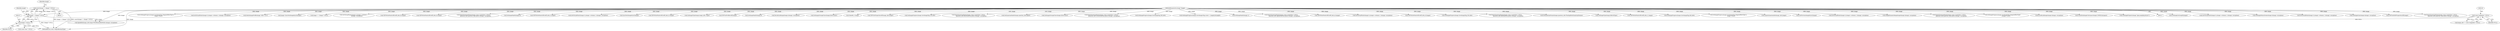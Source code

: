 digraph "0_ImageMagick6_3c53413eb544cc567309b4c86485eae43e956112@API" {
"1000153" [label="(Call,assert(image != (Image *) NULL))"];
"1000154" [label="(Call,image != (Image *) NULL)"];
"1000119" [label="(MethodParameterIn,Image *image)"];
"1000156" [label="(Call,(Image *) NULL)"];
"1000144" [label="(Call,(const ImageInfo *) NULL)"];
"1000337" [label="(Call,GetImageListLength(image))"];
"1002280" [label="(Call,GetVirtualPixels(image,0,y,image->columns,1,&image->exception))"];
"1000154" [label="(Call,image != (Image *) NULL)"];
"1000805" [label="(Call,SetImageMonochrome(image,&image->exception))"];
"1002794" [label="(Call,GetVirtualPixels(image,0,y,image->columns,1,&image->exception))"];
"1000767" [label="(Call,SetImageGray(image,&image->exception))"];
"1001950" [label="(Call,TIFFSetEXIFProperties(tiff,image))"];
"1000162" [label="(Identifier,image)"];
"1002044" [label="(Call,ExportQuantumPixels(image,(const CacheView *) NULL,\n                quantum_info,quantum_type,pixels,&image->exception))"];
"1000119" [label="(MethodParameterIn,Image *image)"];
"1002850" [label="(Call,SetImageProgress(image,SaveImageTag,(MagickOffsetType) y,\n                image->rows))"];
"1000142" [label="(Call,image_info != (const ImageInfo *) NULL)"];
"1002023" [label="(Call,GetVirtualPixels(image,0,y,image->columns,1,&image->exception))"];
"1000323" [label="(Call,DeleteImageProfile(image,\"tiff:37724\"))"];
"1002903" [label="(Call,image=SyncNextImageInList(image))"];
"1002936" [label="(MethodReturn,static MagickBooleanType)"];
"1000153" [label="(Call,assert(image != (Image *) NULL))"];
"1000156" [label="(Call,(Image *) NULL)"];
"1002908" [label="(Call,image == (Image *) NULL)"];
"1002369" [label="(Call,GetVirtualPixels(image,0,y,image->columns,1,\n                  &image->exception))"];
"1000155" [label="(Identifier,image)"];
"1002058" [label="(Call,TIFFWritePixels(tiff,&tiff_info,y,0,image))"];
"1002149" [label="(Call,TIFFWritePixels(tiff,&tiff_info,y,0,image))"];
"1002500" [label="(Call,ExportQuantumPixels(image,(const CacheView *) NULL,\n            quantum_info,quantum_type,pixels,&image->exception))"];
"1000411" [label="(Call,SetImageDepth(image,8))"];
"1002315" [label="(Call,TIFFWritePixels(tiff,&tiff_info,y,2,image))"];
"1002114" [label="(Call,GetVirtualPixels(image,0,y,image->columns,1,&image->exception))"];
"1002905" [label="(Call,SyncNextImageInList(image))"];
"1002404" [label="(Call,TIFFWritePixels(tiff,&tiff_info,y,3,image))"];
"1000355" [label="(Call,SetImageType(image,image_info->type))"];
"1001893" [label="(Call,TIFFSetProfiles(tiff,image))"];
"1000733" [label="(Call,SetImageDepth(image,8))"];
"1002875" [label="(Call,DecodeLabImage(image,&image->exception))"];
"1000406" [label="(Call,SetImageStorageClass(image,DirectClass))"];
"1000290" [label="(Call,(thandle_t) image)"];
"1001942" [label="(Call,TIFFSetProperties(tiff,image_info,image))"];
"1002170" [label="(Call,SetImageProgress(image,SaveImageTag,100,400))"];
"1002301" [label="(Call,ExportQuantumPixels(image,(const CacheView *) NULL,\n                quantum_info,BlueQuantum,pixels,&image->exception))"];
"1000846" [label="(Call,SetQuantumDepth(image,quantum_info,depth))"];
"1000728" [label="(Call,SetImageStorageClass(image,DirectClass))"];
"1002218" [label="(Call,ExportQuantumPixels(image,(const CacheView *) NULL,\n                quantum_info,GreenQuantum,pixels,&image->exception))"];
"1002336" [label="(Call,SetImageProgress(image,SaveImageTag,300,400))"];
"1002916" [label="(Call,SetImageProgress(image,SaveImagesTag,scene++,imageListLength))"];
"1000398" [label="(Call,SetImageDepth(image,1))"];
"1002390" [label="(Call,ExportQuantumPixels(image,(const CacheView *) NULL,\n                  quantum_info,AlphaQuantum,pixels,&image->exception))"];
"1002829" [label="(Call,TIFFWritePixels(tiff,&tiff_info,y,0,image))"];
"1002197" [label="(Call,GetVirtualPixels(image,0,y,image->columns,1,&image->exception))"];
"1002514" [label="(Call,TIFFWritePixels(tiff,&tiff_info,y,0,image))"];
"1000158" [label="(Identifier,NULL)"];
"1002253" [label="(Call,SetImageProgress(image,SaveImageTag,200,400))"];
"1002135" [label="(Call,ExportQuantumPixels(image,(const CacheView *) NULL,\n                quantum_info,RedQuantum,pixels,&image->exception))"];
"1000120" [label="(Block,)"];
"1000461" [label="(Call,SetQuantumFormat(image,quantum_info,FloatingPointQuantumFormat))"];
"1000393" [label="(Call,SetImageType(image,BilevelType))"];
"1002232" [label="(Call,TIFFWritePixels(tiff,&tiff_info,y,1,image))"];
"1002425" [label="(Call,SetImageProgress(image,SaveImageTag,400,400))"];
"1002535" [label="(Call,SetImageProgress(image,SaveImageTag,(MagickOffsetType) y,\n                image->rows))"];
"1000419" [label="(Call,AcquireQuantumInfo(image_info,image))"];
"1000487" [label="(Call,GetPreviousImageInList(image))"];
"1000146" [label="(Identifier,NULL)"];
"1002479" [label="(Call,GetVirtualPixels(image,0,y,image->columns,1,&image->exception))"];
"1000451" [label="(Call,IsHighDynamicRangeImage(image,&image->exception))"];
"1000182" [label="(Call,OpenBlob(image_info,image,WriteBinaryBlobMode,&image->exception))"];
"1000144" [label="(Call,(const ImageInfo *) NULL)"];
"1002815" [label="(Call,ExportQuantumPixels(image,(const CacheView *) NULL,\n            quantum_info,quantum_type,pixels,&image->exception))"];
"1002079" [label="(Call,SetImageProgress(image,SaveImageTag,(MagickOffsetType)\n                    y,image->rows))"];
"1000702" [label="(Call,EncodeLabImage(image,&image->exception))"];
"1002459" [label="(Call,TransformImageColorspace(image,CMYKColorspace))"];
"1000215" [label="(Call,(const char *) NULL)"];
"1001169" [label="(Call,GetImageProperty(image,\"jpeg:sampling-factor\"))"];
"1000153" -> "1000120"  [label="AST: "];
"1000153" -> "1000154"  [label="CFG: "];
"1000154" -> "1000153"  [label="AST: "];
"1000162" -> "1000153"  [label="CFG: "];
"1000153" -> "1002936"  [label="DDG: assert(image != (Image *) NULL)"];
"1000153" -> "1002936"  [label="DDG: image != (Image *) NULL"];
"1000154" -> "1000153"  [label="DDG: image"];
"1000154" -> "1000153"  [label="DDG: (Image *) NULL"];
"1000154" -> "1000156"  [label="CFG: "];
"1000155" -> "1000154"  [label="AST: "];
"1000156" -> "1000154"  [label="AST: "];
"1000154" -> "1002936"  [label="DDG: (Image *) NULL"];
"1000119" -> "1000154"  [label="DDG: image"];
"1000156" -> "1000154"  [label="DDG: NULL"];
"1000154" -> "1000182"  [label="DDG: image"];
"1000119" -> "1000117"  [label="AST: "];
"1000119" -> "1002936"  [label="DDG: image"];
"1000119" -> "1000182"  [label="DDG: image"];
"1000119" -> "1000290"  [label="DDG: image"];
"1000119" -> "1000323"  [label="DDG: image"];
"1000119" -> "1000337"  [label="DDG: image"];
"1000119" -> "1000355"  [label="DDG: image"];
"1000119" -> "1000393"  [label="DDG: image"];
"1000119" -> "1000398"  [label="DDG: image"];
"1000119" -> "1000406"  [label="DDG: image"];
"1000119" -> "1000411"  [label="DDG: image"];
"1000119" -> "1000419"  [label="DDG: image"];
"1000119" -> "1000451"  [label="DDG: image"];
"1000119" -> "1000461"  [label="DDG: image"];
"1000119" -> "1000487"  [label="DDG: image"];
"1000119" -> "1000702"  [label="DDG: image"];
"1000119" -> "1000728"  [label="DDG: image"];
"1000119" -> "1000733"  [label="DDG: image"];
"1000119" -> "1000767"  [label="DDG: image"];
"1000119" -> "1000805"  [label="DDG: image"];
"1000119" -> "1000846"  [label="DDG: image"];
"1000119" -> "1001169"  [label="DDG: image"];
"1000119" -> "1001893"  [label="DDG: image"];
"1000119" -> "1001942"  [label="DDG: image"];
"1000119" -> "1001950"  [label="DDG: image"];
"1000119" -> "1002023"  [label="DDG: image"];
"1000119" -> "1002044"  [label="DDG: image"];
"1000119" -> "1002058"  [label="DDG: image"];
"1000119" -> "1002079"  [label="DDG: image"];
"1000119" -> "1002114"  [label="DDG: image"];
"1000119" -> "1002135"  [label="DDG: image"];
"1000119" -> "1002149"  [label="DDG: image"];
"1000119" -> "1002170"  [label="DDG: image"];
"1000119" -> "1002197"  [label="DDG: image"];
"1000119" -> "1002218"  [label="DDG: image"];
"1000119" -> "1002232"  [label="DDG: image"];
"1000119" -> "1002253"  [label="DDG: image"];
"1000119" -> "1002280"  [label="DDG: image"];
"1000119" -> "1002301"  [label="DDG: image"];
"1000119" -> "1002315"  [label="DDG: image"];
"1000119" -> "1002336"  [label="DDG: image"];
"1000119" -> "1002369"  [label="DDG: image"];
"1000119" -> "1002390"  [label="DDG: image"];
"1000119" -> "1002404"  [label="DDG: image"];
"1000119" -> "1002425"  [label="DDG: image"];
"1000119" -> "1002459"  [label="DDG: image"];
"1000119" -> "1002479"  [label="DDG: image"];
"1000119" -> "1002500"  [label="DDG: image"];
"1000119" -> "1002514"  [label="DDG: image"];
"1000119" -> "1002535"  [label="DDG: image"];
"1000119" -> "1002794"  [label="DDG: image"];
"1000119" -> "1002815"  [label="DDG: image"];
"1000119" -> "1002829"  [label="DDG: image"];
"1000119" -> "1002850"  [label="DDG: image"];
"1000119" -> "1002875"  [label="DDG: image"];
"1000119" -> "1002903"  [label="DDG: image"];
"1000119" -> "1002905"  [label="DDG: image"];
"1000119" -> "1002908"  [label="DDG: image"];
"1000119" -> "1002916"  [label="DDG: image"];
"1000156" -> "1000158"  [label="CFG: "];
"1000157" -> "1000156"  [label="AST: "];
"1000158" -> "1000156"  [label="AST: "];
"1000156" -> "1002936"  [label="DDG: NULL"];
"1000144" -> "1000156"  [label="DDG: NULL"];
"1000156" -> "1000215"  [label="DDG: NULL"];
"1000144" -> "1000142"  [label="AST: "];
"1000144" -> "1000146"  [label="CFG: "];
"1000145" -> "1000144"  [label="AST: "];
"1000146" -> "1000144"  [label="AST: "];
"1000142" -> "1000144"  [label="CFG: "];
"1000144" -> "1000142"  [label="DDG: NULL"];
}
